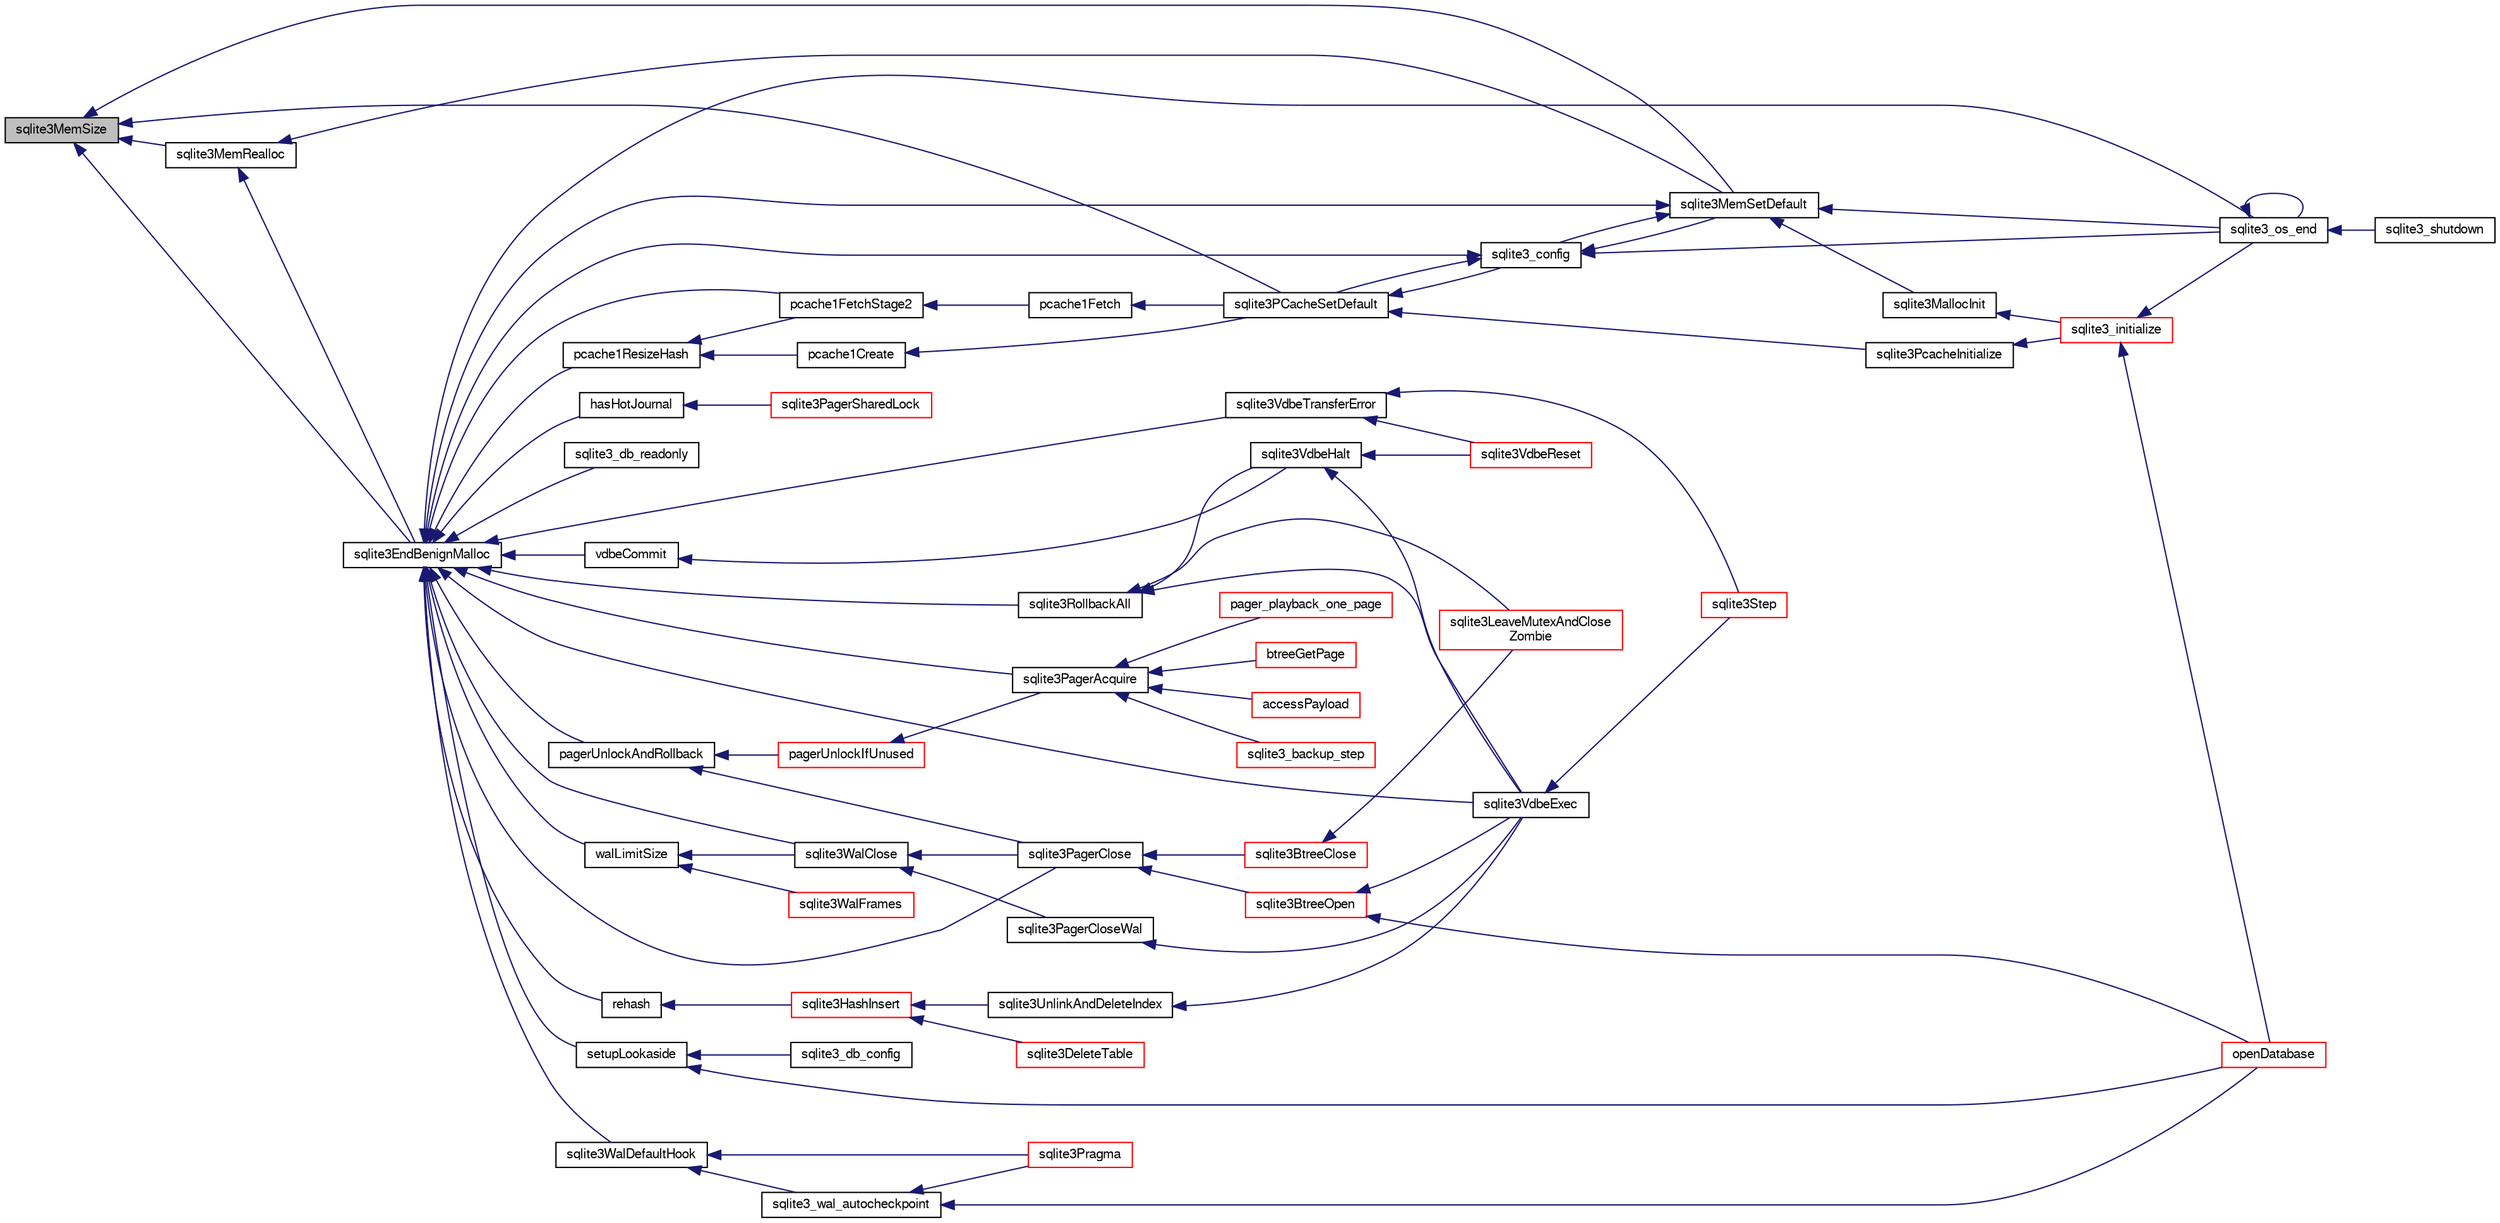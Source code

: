 digraph "sqlite3MemSize"
{
  edge [fontname="FreeSans",fontsize="10",labelfontname="FreeSans",labelfontsize="10"];
  node [fontname="FreeSans",fontsize="10",shape=record];
  rankdir="LR";
  Node597312 [label="sqlite3MemSize",height=0.2,width=0.4,color="black", fillcolor="grey75", style="filled", fontcolor="black"];
  Node597312 -> Node597313 [dir="back",color="midnightblue",fontsize="10",style="solid",fontname="FreeSans"];
  Node597313 [label="sqlite3EndBenignMalloc",height=0.2,width=0.4,color="black", fillcolor="white", style="filled",URL="$sqlite3_8c.html#a4582127cc64d483dc66c7acf9d8d8fbb"];
  Node597313 -> Node597314 [dir="back",color="midnightblue",fontsize="10",style="solid",fontname="FreeSans"];
  Node597314 [label="rehash",height=0.2,width=0.4,color="black", fillcolor="white", style="filled",URL="$sqlite3_8c.html#a4851529638f6c7af16239ee6e2dcc628"];
  Node597314 -> Node597315 [dir="back",color="midnightblue",fontsize="10",style="solid",fontname="FreeSans"];
  Node597315 [label="sqlite3HashInsert",height=0.2,width=0.4,color="red", fillcolor="white", style="filled",URL="$sqlite3_8c.html#aebbc6c13b3c139d5f3463938f441da3d"];
  Node597315 -> Node597316 [dir="back",color="midnightblue",fontsize="10",style="solid",fontname="FreeSans"];
  Node597316 [label="sqlite3UnlinkAndDeleteIndex",height=0.2,width=0.4,color="black", fillcolor="white", style="filled",URL="$sqlite3_8c.html#a889f2dcb438c56db37a6d61e9f25e244"];
  Node597316 -> Node597317 [dir="back",color="midnightblue",fontsize="10",style="solid",fontname="FreeSans"];
  Node597317 [label="sqlite3VdbeExec",height=0.2,width=0.4,color="black", fillcolor="white", style="filled",URL="$sqlite3_8c.html#a8ce40a614bdc56719c4d642b1e4dfb21"];
  Node597317 -> Node597318 [dir="back",color="midnightblue",fontsize="10",style="solid",fontname="FreeSans"];
  Node597318 [label="sqlite3Step",height=0.2,width=0.4,color="red", fillcolor="white", style="filled",URL="$sqlite3_8c.html#a3f2872e873e2758a4beedad1d5113554"];
  Node597315 -> Node597445 [dir="back",color="midnightblue",fontsize="10",style="solid",fontname="FreeSans"];
  Node597445 [label="sqlite3DeleteTable",height=0.2,width=0.4,color="red", fillcolor="white", style="filled",URL="$sqlite3_8c.html#a7fd3d507375a381a3807f92735318973"];
  Node597313 -> Node597624 [dir="back",color="midnightblue",fontsize="10",style="solid",fontname="FreeSans"];
  Node597624 [label="sqlite3_os_end",height=0.2,width=0.4,color="black", fillcolor="white", style="filled",URL="$sqlite3_8h.html#a2288c95881ecca13d994e42b6a958906"];
  Node597624 -> Node597624 [dir="back",color="midnightblue",fontsize="10",style="solid",fontname="FreeSans"];
  Node597624 -> Node597625 [dir="back",color="midnightblue",fontsize="10",style="solid",fontname="FreeSans"];
  Node597625 [label="sqlite3_shutdown",height=0.2,width=0.4,color="black", fillcolor="white", style="filled",URL="$sqlite3_8h.html#aeaf9947fe863ba3d3aca061475e3af2e"];
  Node597313 -> Node597626 [dir="back",color="midnightblue",fontsize="10",style="solid",fontname="FreeSans"];
  Node597626 [label="pcache1ResizeHash",height=0.2,width=0.4,color="black", fillcolor="white", style="filled",URL="$sqlite3_8c.html#a7795922581c79a689c6e954dad69c037"];
  Node597626 -> Node597627 [dir="back",color="midnightblue",fontsize="10",style="solid",fontname="FreeSans"];
  Node597627 [label="pcache1Create",height=0.2,width=0.4,color="black", fillcolor="white", style="filled",URL="$sqlite3_8c.html#a44cfeb7ecaf2b6aa54934d3deaee8919"];
  Node597627 -> Node597628 [dir="back",color="midnightblue",fontsize="10",style="solid",fontname="FreeSans"];
  Node597628 [label="sqlite3PCacheSetDefault",height=0.2,width=0.4,color="black", fillcolor="white", style="filled",URL="$sqlite3_8c.html#a91974afe7709a742451438556ee0c70c"];
  Node597628 -> Node597629 [dir="back",color="midnightblue",fontsize="10",style="solid",fontname="FreeSans"];
  Node597629 [label="sqlite3PcacheInitialize",height=0.2,width=0.4,color="black", fillcolor="white", style="filled",URL="$sqlite3_8c.html#a2902c61ddc88bea002c4d69fe4052b1f"];
  Node597629 -> Node597630 [dir="back",color="midnightblue",fontsize="10",style="solid",fontname="FreeSans"];
  Node597630 [label="sqlite3_initialize",height=0.2,width=0.4,color="red", fillcolor="white", style="filled",URL="$sqlite3_8h.html#ab0c0ee2d5d4cf8b28e9572296a8861df"];
  Node597630 -> Node597624 [dir="back",color="midnightblue",fontsize="10",style="solid",fontname="FreeSans"];
  Node597630 -> Node597551 [dir="back",color="midnightblue",fontsize="10",style="solid",fontname="FreeSans"];
  Node597551 [label="openDatabase",height=0.2,width=0.4,color="red", fillcolor="white", style="filled",URL="$sqlite3_8c.html#a6a9c3bc3a64234e863413f41db473758"];
  Node597628 -> Node597790 [dir="back",color="midnightblue",fontsize="10",style="solid",fontname="FreeSans"];
  Node597790 [label="sqlite3_config",height=0.2,width=0.4,color="black", fillcolor="white", style="filled",URL="$sqlite3_8h.html#a74ad420b6f26bc06a04ff6ecec8a8c91"];
  Node597790 -> Node597313 [dir="back",color="midnightblue",fontsize="10",style="solid",fontname="FreeSans"];
  Node597790 -> Node597788 [dir="back",color="midnightblue",fontsize="10",style="solid",fontname="FreeSans"];
  Node597788 [label="sqlite3MemSetDefault",height=0.2,width=0.4,color="black", fillcolor="white", style="filled",URL="$sqlite3_8c.html#a162fbfd727e92c5f8f72625b5ff62549"];
  Node597788 -> Node597313 [dir="back",color="midnightblue",fontsize="10",style="solid",fontname="FreeSans"];
  Node597788 -> Node597789 [dir="back",color="midnightblue",fontsize="10",style="solid",fontname="FreeSans"];
  Node597789 [label="sqlite3MallocInit",height=0.2,width=0.4,color="black", fillcolor="white", style="filled",URL="$sqlite3_8c.html#a9e06f9e7cad0d83ce80ab493c9533552"];
  Node597789 -> Node597630 [dir="back",color="midnightblue",fontsize="10",style="solid",fontname="FreeSans"];
  Node597788 -> Node597624 [dir="back",color="midnightblue",fontsize="10",style="solid",fontname="FreeSans"];
  Node597788 -> Node597790 [dir="back",color="midnightblue",fontsize="10",style="solid",fontname="FreeSans"];
  Node597790 -> Node597624 [dir="back",color="midnightblue",fontsize="10",style="solid",fontname="FreeSans"];
  Node597790 -> Node597628 [dir="back",color="midnightblue",fontsize="10",style="solid",fontname="FreeSans"];
  Node597626 -> Node598186 [dir="back",color="midnightblue",fontsize="10",style="solid",fontname="FreeSans"];
  Node598186 [label="pcache1FetchStage2",height=0.2,width=0.4,color="black", fillcolor="white", style="filled",URL="$sqlite3_8c.html#a30a4ee80ec88f9eb4ade1424d99585b5"];
  Node598186 -> Node598187 [dir="back",color="midnightblue",fontsize="10",style="solid",fontname="FreeSans"];
  Node598187 [label="pcache1Fetch",height=0.2,width=0.4,color="black", fillcolor="white", style="filled",URL="$sqlite3_8c.html#a745bc37e2a945b10e6b23a6fe6c35411"];
  Node598187 -> Node597628 [dir="back",color="midnightblue",fontsize="10",style="solid",fontname="FreeSans"];
  Node597313 -> Node598186 [dir="back",color="midnightblue",fontsize="10",style="solid",fontname="FreeSans"];
  Node597313 -> Node597723 [dir="back",color="midnightblue",fontsize="10",style="solid",fontname="FreeSans"];
  Node597723 [label="pagerUnlockAndRollback",height=0.2,width=0.4,color="black", fillcolor="white", style="filled",URL="$sqlite3_8c.html#a02d96b7bf62c3b13ba905d168914518c"];
  Node597723 -> Node597724 [dir="back",color="midnightblue",fontsize="10",style="solid",fontname="FreeSans"];
  Node597724 [label="sqlite3PagerClose",height=0.2,width=0.4,color="black", fillcolor="white", style="filled",URL="$sqlite3_8c.html#af94b1f96b60689fd09422cce2c85f53f"];
  Node597724 -> Node597643 [dir="back",color="midnightblue",fontsize="10",style="solid",fontname="FreeSans"];
  Node597643 [label="sqlite3BtreeOpen",height=0.2,width=0.4,color="red", fillcolor="white", style="filled",URL="$sqlite3_8c.html#a13dcb44dc34af6ce9d38de9c5aa975f9"];
  Node597643 -> Node597317 [dir="back",color="midnightblue",fontsize="10",style="solid",fontname="FreeSans"];
  Node597643 -> Node597551 [dir="back",color="midnightblue",fontsize="10",style="solid",fontname="FreeSans"];
  Node597724 -> Node597698 [dir="back",color="midnightblue",fontsize="10",style="solid",fontname="FreeSans"];
  Node597698 [label="sqlite3BtreeClose",height=0.2,width=0.4,color="red", fillcolor="white", style="filled",URL="$sqlite3_8c.html#a729b65009b66a99200496b09c124df01"];
  Node597698 -> Node597545 [dir="back",color="midnightblue",fontsize="10",style="solid",fontname="FreeSans"];
  Node597545 [label="sqlite3LeaveMutexAndClose\lZombie",height=0.2,width=0.4,color="red", fillcolor="white", style="filled",URL="$sqlite3_8c.html#afe3a37c29dcb0fe9fc15fe07a3976f59"];
  Node597723 -> Node597725 [dir="back",color="midnightblue",fontsize="10",style="solid",fontname="FreeSans"];
  Node597725 [label="pagerUnlockIfUnused",height=0.2,width=0.4,color="red", fillcolor="white", style="filled",URL="$sqlite3_8c.html#abf547f4276efb6f10262f7fde1e4d065"];
  Node597725 -> Node597726 [dir="back",color="midnightblue",fontsize="10",style="solid",fontname="FreeSans"];
  Node597726 [label="sqlite3PagerAcquire",height=0.2,width=0.4,color="black", fillcolor="white", style="filled",URL="$sqlite3_8c.html#a22a53daafd2bd778cda390312651f994"];
  Node597726 -> Node597717 [dir="back",color="midnightblue",fontsize="10",style="solid",fontname="FreeSans"];
  Node597717 [label="pager_playback_one_page",height=0.2,width=0.4,color="red", fillcolor="white", style="filled",URL="$sqlite3_8c.html#adfca1dee9939482792fe2b4ed982d00e"];
  Node597726 -> Node597727 [dir="back",color="midnightblue",fontsize="10",style="solid",fontname="FreeSans"];
  Node597727 [label="btreeGetPage",height=0.2,width=0.4,color="red", fillcolor="white", style="filled",URL="$sqlite3_8c.html#ac59679e30ceb0190614fbd19a7feb6de"];
  Node597726 -> Node597692 [dir="back",color="midnightblue",fontsize="10",style="solid",fontname="FreeSans"];
  Node597692 [label="accessPayload",height=0.2,width=0.4,color="red", fillcolor="white", style="filled",URL="$sqlite3_8c.html#acf70e6d3cb6afd54d677b3dffb6959d2"];
  Node597726 -> Node597529 [dir="back",color="midnightblue",fontsize="10",style="solid",fontname="FreeSans"];
  Node597529 [label="sqlite3_backup_step",height=0.2,width=0.4,color="red", fillcolor="white", style="filled",URL="$sqlite3_8h.html#a1699b75e98d082eebc465a9e64c35269"];
  Node597313 -> Node597724 [dir="back",color="midnightblue",fontsize="10",style="solid",fontname="FreeSans"];
  Node597313 -> Node597894 [dir="back",color="midnightblue",fontsize="10",style="solid",fontname="FreeSans"];
  Node597894 [label="hasHotJournal",height=0.2,width=0.4,color="black", fillcolor="white", style="filled",URL="$sqlite3_8c.html#a875dc699b7a0e8ab6ba19170e5096d5e"];
  Node597894 -> Node597719 [dir="back",color="midnightblue",fontsize="10",style="solid",fontname="FreeSans"];
  Node597719 [label="sqlite3PagerSharedLock",height=0.2,width=0.4,color="red", fillcolor="white", style="filled",URL="$sqlite3_8c.html#a58c197b629fb6eaacf96c7add57c70df"];
  Node597313 -> Node597726 [dir="back",color="midnightblue",fontsize="10",style="solid",fontname="FreeSans"];
  Node597313 -> Node598009 [dir="back",color="midnightblue",fontsize="10",style="solid",fontname="FreeSans"];
  Node598009 [label="walLimitSize",height=0.2,width=0.4,color="black", fillcolor="white", style="filled",URL="$sqlite3_8c.html#a7d814227c8fb4a3441c42e9f2fdade3b"];
  Node598009 -> Node597917 [dir="back",color="midnightblue",fontsize="10",style="solid",fontname="FreeSans"];
  Node597917 [label="sqlite3WalClose",height=0.2,width=0.4,color="black", fillcolor="white", style="filled",URL="$sqlite3_8c.html#abfd7d36ec6ea41ecb2717dd4c6b0571e"];
  Node597917 -> Node597724 [dir="back",color="midnightblue",fontsize="10",style="solid",fontname="FreeSans"];
  Node597917 -> Node597899 [dir="back",color="midnightblue",fontsize="10",style="solid",fontname="FreeSans"];
  Node597899 [label="sqlite3PagerCloseWal",height=0.2,width=0.4,color="black", fillcolor="white", style="filled",URL="$sqlite3_8c.html#ac62d7d3d29214a7cad25fdd88e7c7a74"];
  Node597899 -> Node597317 [dir="back",color="midnightblue",fontsize="10",style="solid",fontname="FreeSans"];
  Node598009 -> Node597769 [dir="back",color="midnightblue",fontsize="10",style="solid",fontname="FreeSans"];
  Node597769 [label="sqlite3WalFrames",height=0.2,width=0.4,color="red", fillcolor="white", style="filled",URL="$sqlite3_8c.html#af9606aac275558d3b96c83b2bff2d717"];
  Node597313 -> Node597917 [dir="back",color="midnightblue",fontsize="10",style="solid",fontname="FreeSans"];
  Node597313 -> Node597652 [dir="back",color="midnightblue",fontsize="10",style="solid",fontname="FreeSans"];
  Node597652 [label="vdbeCommit",height=0.2,width=0.4,color="black", fillcolor="white", style="filled",URL="$sqlite3_8c.html#a5d7f1e0625451b987728f600cfe1b92d"];
  Node597652 -> Node597535 [dir="back",color="midnightblue",fontsize="10",style="solid",fontname="FreeSans"];
  Node597535 [label="sqlite3VdbeHalt",height=0.2,width=0.4,color="black", fillcolor="white", style="filled",URL="$sqlite3_8c.html#a8d1d99703d999190fbc35ecc981cb709"];
  Node597535 -> Node597536 [dir="back",color="midnightblue",fontsize="10",style="solid",fontname="FreeSans"];
  Node597536 [label="sqlite3VdbeReset",height=0.2,width=0.4,color="red", fillcolor="white", style="filled",URL="$sqlite3_8c.html#a315a913742f7267f90d46d41446353b1"];
  Node597535 -> Node597317 [dir="back",color="midnightblue",fontsize="10",style="solid",fontname="FreeSans"];
  Node597313 -> Node598031 [dir="back",color="midnightblue",fontsize="10",style="solid",fontname="FreeSans"];
  Node598031 [label="sqlite3VdbeTransferError",height=0.2,width=0.4,color="black", fillcolor="white", style="filled",URL="$sqlite3_8c.html#aaf4a567b51602bb6d7bb150e6c72de69"];
  Node598031 -> Node597536 [dir="back",color="midnightblue",fontsize="10",style="solid",fontname="FreeSans"];
  Node598031 -> Node597318 [dir="back",color="midnightblue",fontsize="10",style="solid",fontname="FreeSans"];
  Node597313 -> Node597317 [dir="back",color="midnightblue",fontsize="10",style="solid",fontname="FreeSans"];
  Node597313 -> Node598188 [dir="back",color="midnightblue",fontsize="10",style="solid",fontname="FreeSans"];
  Node598188 [label="setupLookaside",height=0.2,width=0.4,color="black", fillcolor="white", style="filled",URL="$sqlite3_8c.html#a83e30e8059c0e1a0537a569a91ce81e5"];
  Node598188 -> Node598189 [dir="back",color="midnightblue",fontsize="10",style="solid",fontname="FreeSans"];
  Node598189 [label="sqlite3_db_config",height=0.2,width=0.4,color="black", fillcolor="white", style="filled",URL="$sqlite3_8h.html#a35895f9b53f6cc7a4e72c3f8905e6edd"];
  Node598188 -> Node597551 [dir="back",color="midnightblue",fontsize="10",style="solid",fontname="FreeSans"];
  Node597313 -> Node597534 [dir="back",color="midnightblue",fontsize="10",style="solid",fontname="FreeSans"];
  Node597534 [label="sqlite3RollbackAll",height=0.2,width=0.4,color="black", fillcolor="white", style="filled",URL="$sqlite3_8c.html#ad902dd388d73208539f557962e3fe6bb"];
  Node597534 -> Node597535 [dir="back",color="midnightblue",fontsize="10",style="solid",fontname="FreeSans"];
  Node597534 -> Node597317 [dir="back",color="midnightblue",fontsize="10",style="solid",fontname="FreeSans"];
  Node597534 -> Node597545 [dir="back",color="midnightblue",fontsize="10",style="solid",fontname="FreeSans"];
  Node597313 -> Node597828 [dir="back",color="midnightblue",fontsize="10",style="solid",fontname="FreeSans"];
  Node597828 [label="sqlite3WalDefaultHook",height=0.2,width=0.4,color="black", fillcolor="white", style="filled",URL="$sqlite3_8c.html#a4a9ed7c3fcab46b3d82eb79ede8c4f77"];
  Node597828 -> Node597395 [dir="back",color="midnightblue",fontsize="10",style="solid",fontname="FreeSans"];
  Node597395 [label="sqlite3Pragma",height=0.2,width=0.4,color="red", fillcolor="white", style="filled",URL="$sqlite3_8c.html#a111391370f58f8e6a6eca51fd34d62ed"];
  Node597828 -> Node597829 [dir="back",color="midnightblue",fontsize="10",style="solid",fontname="FreeSans"];
  Node597829 [label="sqlite3_wal_autocheckpoint",height=0.2,width=0.4,color="black", fillcolor="white", style="filled",URL="$sqlite3_8h.html#acdc3742b48372dce0e839ce0f89747be"];
  Node597829 -> Node597395 [dir="back",color="midnightblue",fontsize="10",style="solid",fontname="FreeSans"];
  Node597829 -> Node597551 [dir="back",color="midnightblue",fontsize="10",style="solid",fontname="FreeSans"];
  Node597313 -> Node597831 [dir="back",color="midnightblue",fontsize="10",style="solid",fontname="FreeSans"];
  Node597831 [label="sqlite3_db_readonly",height=0.2,width=0.4,color="black", fillcolor="white", style="filled",URL="$sqlite3_8h.html#a96c378e7022e7a8a375e23f7fc662cdd"];
  Node597312 -> Node597984 [dir="back",color="midnightblue",fontsize="10",style="solid",fontname="FreeSans"];
  Node597984 [label="sqlite3MemRealloc",height=0.2,width=0.4,color="black", fillcolor="white", style="filled",URL="$sqlite3_8c.html#addd043cc5742c3b0cf536763cd4e6948"];
  Node597984 -> Node597313 [dir="back",color="midnightblue",fontsize="10",style="solid",fontname="FreeSans"];
  Node597984 -> Node597788 [dir="back",color="midnightblue",fontsize="10",style="solid",fontname="FreeSans"];
  Node597312 -> Node597788 [dir="back",color="midnightblue",fontsize="10",style="solid",fontname="FreeSans"];
  Node597312 -> Node597628 [dir="back",color="midnightblue",fontsize="10",style="solid",fontname="FreeSans"];
}
